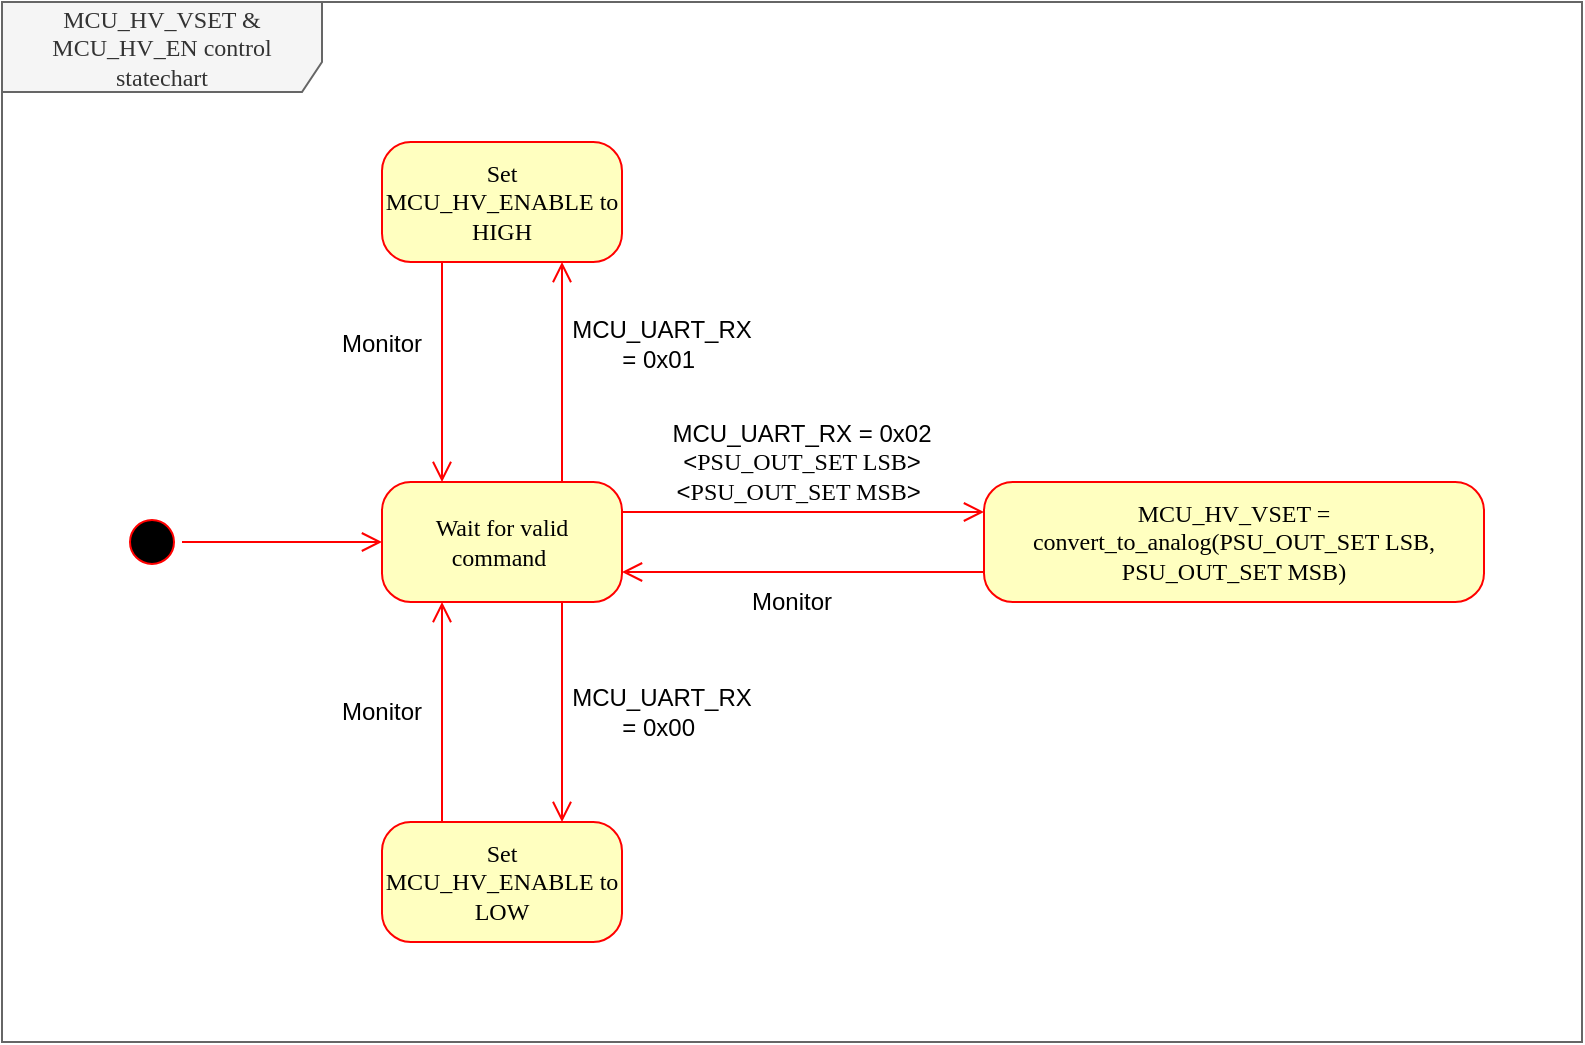 <mxfile version="27.0.9">
  <diagram name="Page-1" id="58cdce13-f638-feb5-8d6f-7d28b1aa9fa0">
    <mxGraphModel dx="1426" dy="722" grid="1" gridSize="10" guides="1" tooltips="1" connect="1" arrows="1" fold="1" page="1" pageScale="1" pageWidth="1100" pageHeight="850" background="none" math="0" shadow="0">
      <root>
        <mxCell id="0" />
        <mxCell id="1" parent="0" />
        <mxCell id="2a3bc250acf0617d-8" value="MCU_HV_VSET &amp;amp; MCU_HV_EN control statechart" style="shape=umlFrame;whiteSpace=wrap;html=1;rounded=1;shadow=0;comic=0;labelBackgroundColor=none;strokeWidth=1;fontFamily=Verdana;fontSize=12;align=center;fillColor=#f5f5f5;fontColor=#333333;strokeColor=#666666;width=160;height=45;" parent="1" vertex="1">
          <mxGeometry x="150" y="70" width="790" height="520" as="geometry" />
        </mxCell>
        <mxCell id="382b91b5511bd0f7-1" value="" style="ellipse;html=1;shape=startState;fillColor=#000000;strokeColor=#ff0000;rounded=1;shadow=0;comic=0;labelBackgroundColor=none;fontFamily=Verdana;fontSize=12;fontColor=#000000;align=center;direction=south;" parent="1" vertex="1">
          <mxGeometry x="210" y="325" width="30" height="30" as="geometry" />
        </mxCell>
        <mxCell id="382b91b5511bd0f7-5" value="Set MCU_HV_ENABLE to LOW" style="rounded=1;whiteSpace=wrap;html=1;arcSize=24;fillColor=#ffffc0;strokeColor=#ff0000;shadow=0;comic=0;labelBackgroundColor=none;fontFamily=Verdana;fontSize=12;fontColor=#000000;align=center;" parent="1" vertex="1">
          <mxGeometry x="340" y="480" width="120" height="60" as="geometry" />
        </mxCell>
        <mxCell id="382b91b5511bd0f7-6" value="Wait for valid command&amp;nbsp;" style="rounded=1;whiteSpace=wrap;html=1;arcSize=24;fillColor=#ffffc0;strokeColor=#ff0000;shadow=0;comic=0;labelBackgroundColor=none;fontFamily=Verdana;fontSize=12;fontColor=#000000;align=center;" parent="1" vertex="1">
          <mxGeometry x="340" y="310" width="120" height="60" as="geometry" />
        </mxCell>
        <mxCell id="2a3bc250acf0617d-9" style="edgeStyle=orthogonalEdgeStyle;html=1;labelBackgroundColor=none;endArrow=open;endSize=8;strokeColor=#ff0000;fontFamily=Verdana;fontSize=12;align=left;" parent="1" source="382b91b5511bd0f7-1" target="382b91b5511bd0f7-6" edge="1">
          <mxGeometry relative="1" as="geometry" />
        </mxCell>
        <mxCell id="2a3bc250acf0617d-11" style="edgeStyle=orthogonalEdgeStyle;html=1;entryX=0.75;entryY=0;labelBackgroundColor=none;endArrow=open;endSize=8;strokeColor=#ff0000;fontFamily=Verdana;fontSize=12;align=left;exitX=0.75;exitY=1;exitDx=0;exitDy=0;entryDx=0;entryDy=0;" parent="1" source="382b91b5511bd0f7-6" target="382b91b5511bd0f7-5" edge="1">
          <mxGeometry relative="1" as="geometry">
            <mxPoint x="620" y="490" as="sourcePoint" />
            <Array as="points">
              <mxPoint x="430" y="430" />
              <mxPoint x="430" y="430" />
            </Array>
          </mxGeometry>
        </mxCell>
        <mxCell id="iMmJLOhnqSdHWh20hOJM-4" style="edgeStyle=orthogonalEdgeStyle;html=1;labelBackgroundColor=none;endArrow=open;endSize=8;strokeColor=#ff0000;fontFamily=Verdana;fontSize=12;align=left;exitX=1;exitY=0.25;exitDx=0;exitDy=0;entryX=0;entryY=0.25;entryDx=0;entryDy=0;" edge="1" parent="1" source="382b91b5511bd0f7-6" target="iMmJLOhnqSdHWh20hOJM-6">
          <mxGeometry relative="1" as="geometry">
            <mxPoint x="550" y="355" as="sourcePoint" />
            <Array as="points" />
            <mxPoint x="590" y="325" as="targetPoint" />
          </mxGeometry>
        </mxCell>
        <mxCell id="iMmJLOhnqSdHWh20hOJM-5" style="edgeStyle=orthogonalEdgeStyle;html=1;labelBackgroundColor=none;endArrow=open;endSize=8;strokeColor=#ff0000;fontFamily=Verdana;fontSize=12;align=left;exitX=0;exitY=0.75;exitDx=0;exitDy=0;entryX=1;entryY=0.75;entryDx=0;entryDy=0;" edge="1" parent="1" source="iMmJLOhnqSdHWh20hOJM-6" target="382b91b5511bd0f7-6">
          <mxGeometry relative="1" as="geometry">
            <mxPoint x="590" y="355" as="sourcePoint" />
            <Array as="points" />
            <mxPoint x="610" y="390" as="targetPoint" />
          </mxGeometry>
        </mxCell>
        <mxCell id="iMmJLOhnqSdHWh20hOJM-6" value="MCU_HV_VSET = convert_to_analog(PSU_OUT_SET LSB, PSU_OUT_SET MSB)" style="rounded=1;whiteSpace=wrap;html=1;arcSize=24;fillColor=#ffffc0;strokeColor=#ff0000;shadow=0;comic=0;labelBackgroundColor=none;fontFamily=Verdana;fontSize=12;fontColor=#000000;align=center;" vertex="1" parent="1">
          <mxGeometry x="641" y="310" width="250" height="60" as="geometry" />
        </mxCell>
        <mxCell id="iMmJLOhnqSdHWh20hOJM-7" value="Set MCU_HV_ENABLE to HIGH" style="rounded=1;whiteSpace=wrap;html=1;arcSize=24;fillColor=#ffffc0;strokeColor=#ff0000;shadow=0;comic=0;labelBackgroundColor=none;fontFamily=Verdana;fontSize=12;fontColor=#000000;align=center;" vertex="1" parent="1">
          <mxGeometry x="340" y="140" width="120" height="60" as="geometry" />
        </mxCell>
        <mxCell id="iMmJLOhnqSdHWh20hOJM-8" style="edgeStyle=orthogonalEdgeStyle;html=1;entryX=0.25;entryY=1;labelBackgroundColor=none;endArrow=open;endSize=8;strokeColor=#ff0000;fontFamily=Verdana;fontSize=12;align=left;exitX=0.25;exitY=0;exitDx=0;exitDy=0;entryDx=0;entryDy=0;" edge="1" parent="1" source="382b91b5511bd0f7-5" target="382b91b5511bd0f7-6">
          <mxGeometry relative="1" as="geometry">
            <mxPoint x="440" y="410" as="sourcePoint" />
            <Array as="points">
              <mxPoint x="370" y="420" />
              <mxPoint x="370" y="420" />
            </Array>
            <mxPoint x="440" y="520" as="targetPoint" />
          </mxGeometry>
        </mxCell>
        <mxCell id="iMmJLOhnqSdHWh20hOJM-9" style="edgeStyle=orthogonalEdgeStyle;html=1;entryX=0.25;entryY=1;labelBackgroundColor=none;endArrow=open;endSize=8;strokeColor=#ff0000;fontFamily=Verdana;fontSize=12;align=left;exitX=0.25;exitY=0;exitDx=0;exitDy=0;entryDx=0;entryDy=0;" edge="1" parent="1">
          <mxGeometry relative="1" as="geometry">
            <mxPoint x="430" y="310" as="sourcePoint" />
            <Array as="points">
              <mxPoint x="430" y="260" />
              <mxPoint x="430" y="260" />
            </Array>
            <mxPoint x="430" y="200" as="targetPoint" />
          </mxGeometry>
        </mxCell>
        <mxCell id="iMmJLOhnqSdHWh20hOJM-10" style="edgeStyle=orthogonalEdgeStyle;html=1;entryX=0.75;entryY=0;labelBackgroundColor=none;endArrow=open;endSize=8;strokeColor=#ff0000;fontFamily=Verdana;fontSize=12;align=left;exitX=0.75;exitY=1;exitDx=0;exitDy=0;entryDx=0;entryDy=0;" edge="1" parent="1">
          <mxGeometry relative="1" as="geometry">
            <mxPoint x="370" y="200" as="sourcePoint" />
            <Array as="points">
              <mxPoint x="370" y="260" />
              <mxPoint x="370" y="260" />
            </Array>
            <mxPoint x="370" y="310" as="targetPoint" />
          </mxGeometry>
        </mxCell>
        <mxCell id="iMmJLOhnqSdHWh20hOJM-11" value="MCU_UART_RX = 0x01&amp;nbsp;" style="text;html=1;align=center;verticalAlign=middle;whiteSpace=wrap;rounded=0;" vertex="1" parent="1">
          <mxGeometry x="430" y="221" width="100" height="40" as="geometry" />
        </mxCell>
        <mxCell id="iMmJLOhnqSdHWh20hOJM-12" value="MCU_UART_RX = 0x00&amp;nbsp;" style="text;html=1;align=center;verticalAlign=middle;whiteSpace=wrap;rounded=0;" vertex="1" parent="1">
          <mxGeometry x="430" y="405" width="100" height="40" as="geometry" />
        </mxCell>
        <mxCell id="iMmJLOhnqSdHWh20hOJM-13" value="Monitor" style="text;html=1;align=center;verticalAlign=middle;whiteSpace=wrap;rounded=0;" vertex="1" parent="1">
          <mxGeometry x="310" y="226" width="60" height="30" as="geometry" />
        </mxCell>
        <mxCell id="iMmJLOhnqSdHWh20hOJM-14" value="Monitor" style="text;html=1;align=center;verticalAlign=middle;whiteSpace=wrap;rounded=0;" vertex="1" parent="1">
          <mxGeometry x="310" y="410" width="60" height="30" as="geometry" />
        </mxCell>
        <mxCell id="iMmJLOhnqSdHWh20hOJM-15" value="MCU_UART_RX = 0x02 &amp;lt;&lt;span style=&quot;font-family: Verdana;&quot;&gt;PSU_OUT_SET LSB&lt;/span&gt;&amp;gt; &amp;lt;&lt;span style=&quot;font-family: Verdana;&quot;&gt;PSU_OUT_SET MSB&lt;/span&gt;&amp;gt;&amp;nbsp;" style="text;html=1;align=center;verticalAlign=middle;whiteSpace=wrap;rounded=0;" vertex="1" parent="1">
          <mxGeometry x="470" y="280" width="160" height="40" as="geometry" />
        </mxCell>
        <mxCell id="iMmJLOhnqSdHWh20hOJM-17" value="Monitor" style="text;html=1;align=center;verticalAlign=middle;whiteSpace=wrap;rounded=0;" vertex="1" parent="1">
          <mxGeometry x="515" y="355" width="60" height="30" as="geometry" />
        </mxCell>
      </root>
    </mxGraphModel>
  </diagram>
</mxfile>
